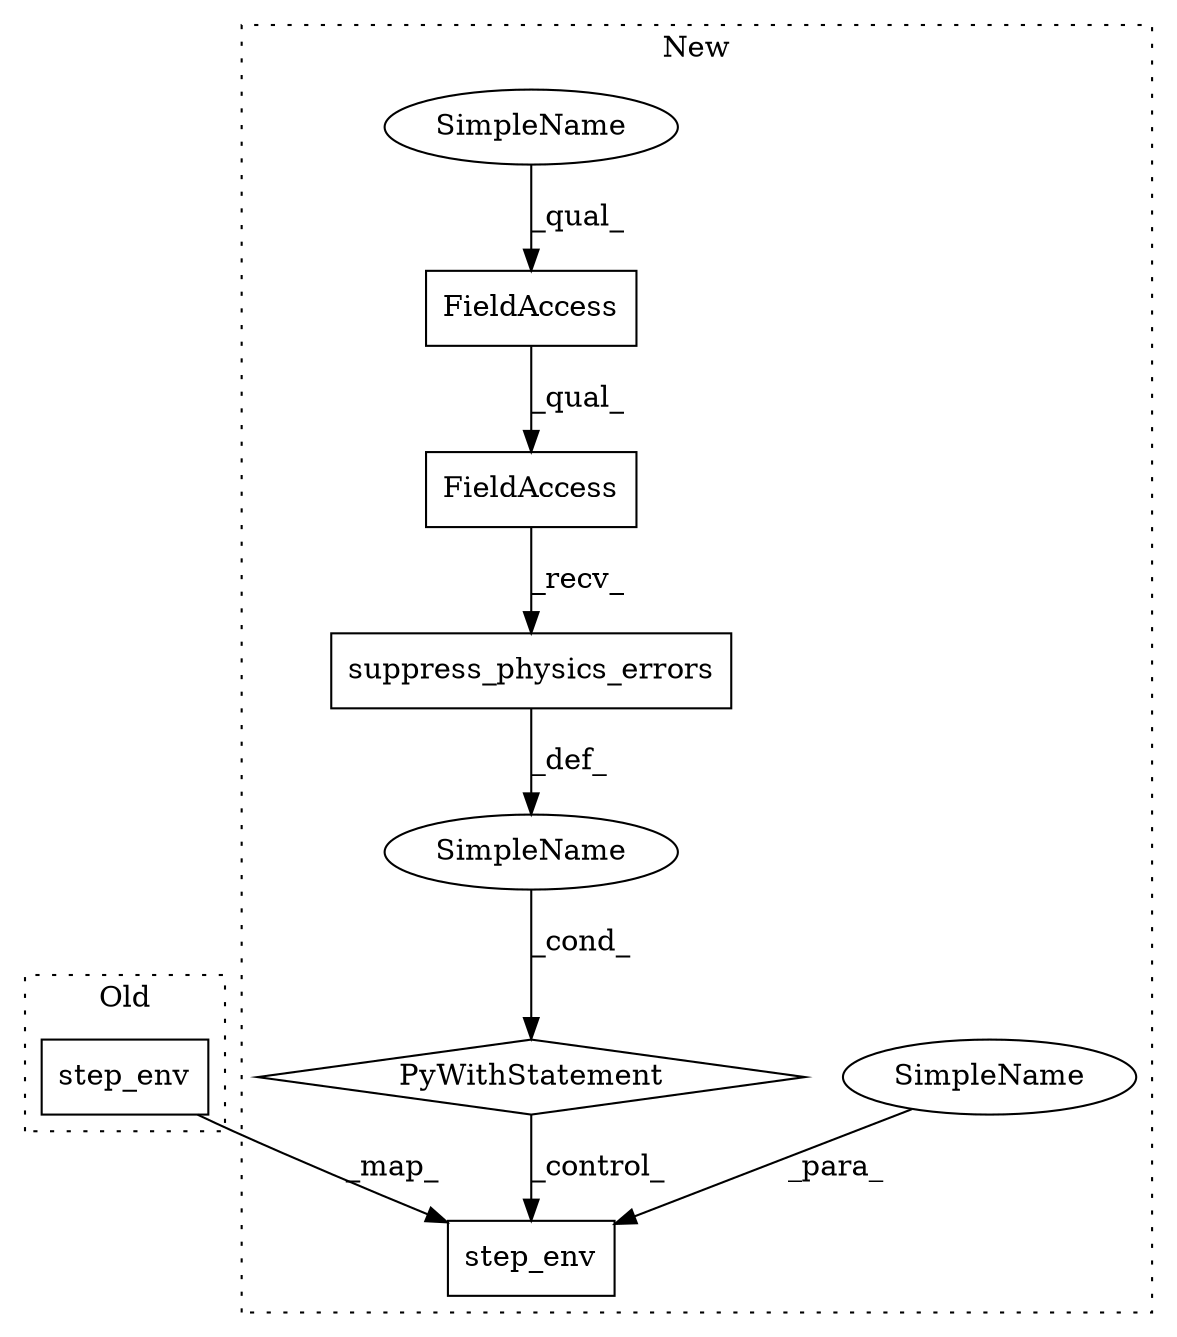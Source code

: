 digraph G {
subgraph cluster0 {
1 [label="step_env" a="32" s="1666,1691" l="9,1" shape="box"];
label = "Old";
style="dotted";
}
subgraph cluster1 {
2 [label="step_env" a="32" s="1890,1908" l="9,1" shape="box"];
3 [label="FieldAccess" a="22" s="1838" l="8" shape="box"];
4 [label="SimpleName" a="42" s="" l="" shape="ellipse"];
5 [label="PyWithStatement" a="104" s="1828,1880" l="10,2" shape="diamond"];
6 [label="suppress_physics_errors" a="32" s="1855" l="25" shape="box"];
7 [label="FieldAccess" a="22" s="1838" l="16" shape="box"];
8 [label="SimpleName" a="42" s="1899" l="3" shape="ellipse"];
9 [label="SimpleName" a="42" s="1838" l="3" shape="ellipse"];
label = "New";
style="dotted";
}
1 -> 2 [label="_map_"];
3 -> 7 [label="_qual_"];
4 -> 5 [label="_cond_"];
5 -> 2 [label="_control_"];
6 -> 4 [label="_def_"];
7 -> 6 [label="_recv_"];
8 -> 2 [label="_para_"];
9 -> 3 [label="_qual_"];
}